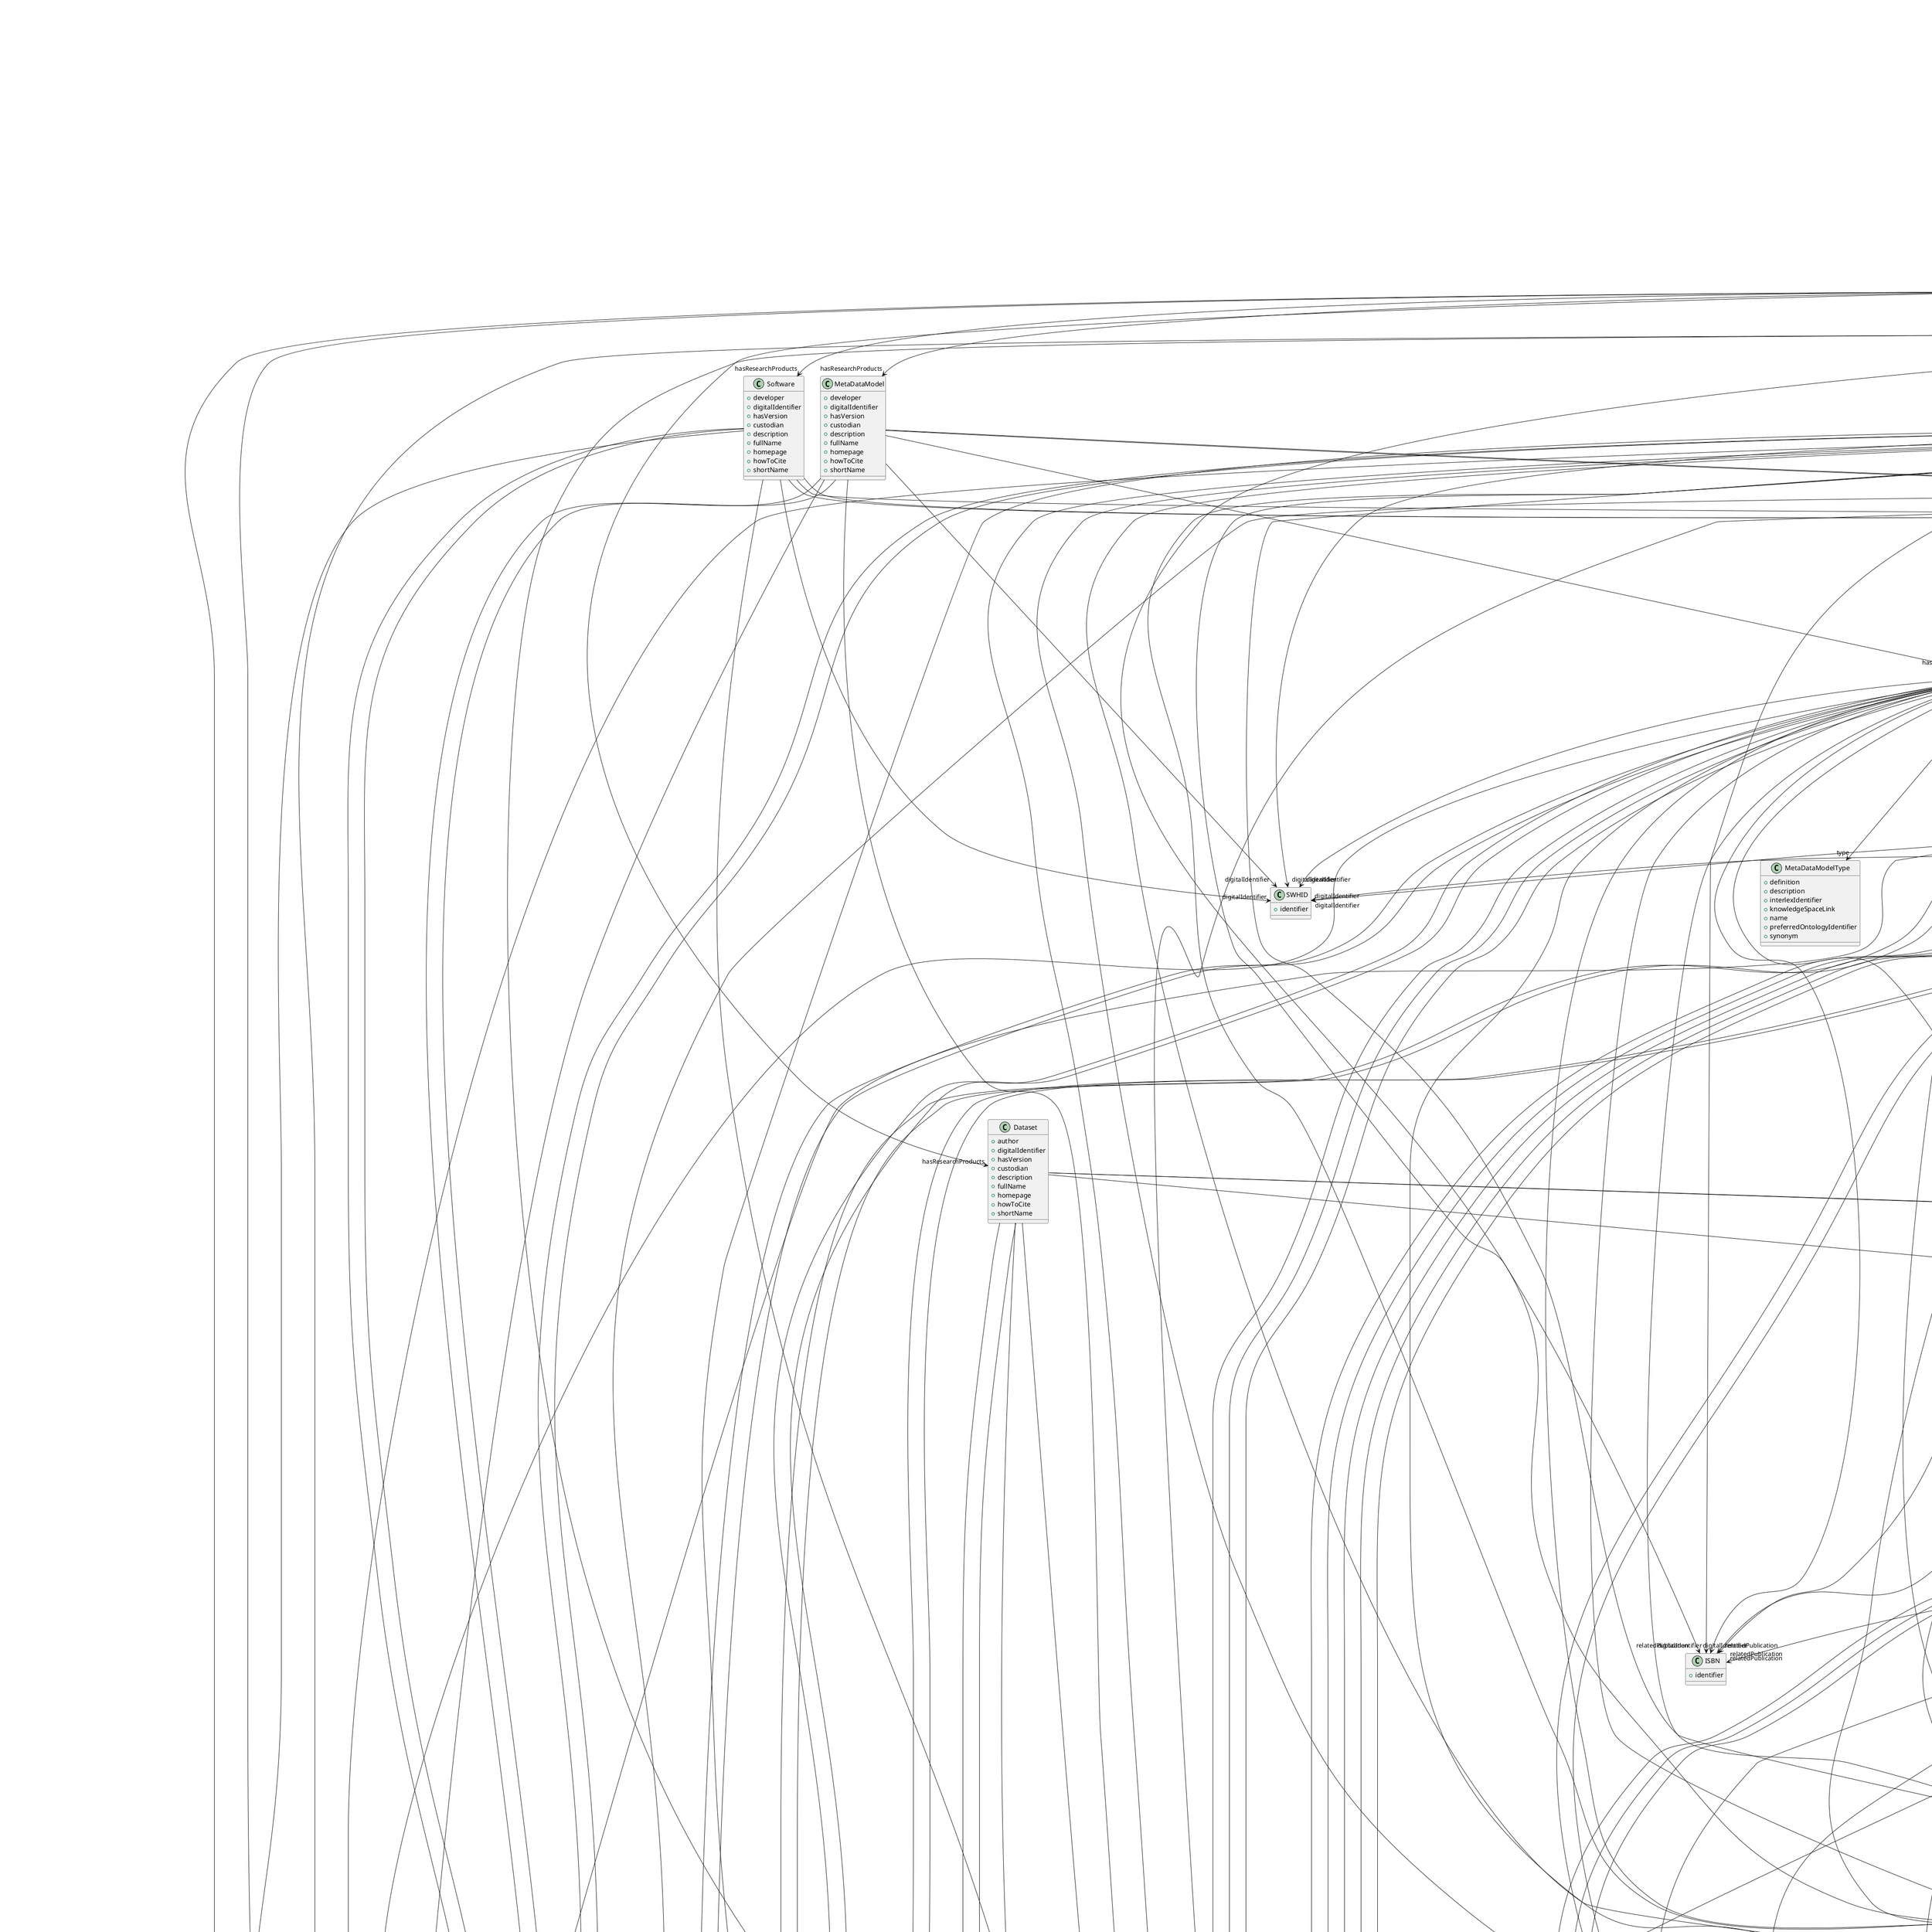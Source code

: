 @startuml

class BrainAtlasVersion {
+author
+coordinateSpace
+digitalIdentifier
+hasTerminologyVersion
+isAlternativeVersionOf
+isNewVersionOf
+license
+ontologyIdentifier

}
BrainAtlasVersion -d-> "author" Person
BrainAtlasVersion -d-> "author" Organization
BrainAtlasVersion -d-> "coordinateSpace" CommonCoordinateSpace
BrainAtlasVersion -d-> "digitalIdentifier" DOI
BrainAtlasVersion -d-> "digitalIdentifier" ISBN
BrainAtlasVersion -d-> "hasTerminologyVersion" ParcellationTerminologyVersion
BrainAtlasVersion -d-> "isAlternativeVersionOf" BrainAtlasVersion
BrainAtlasVersion -d-> "isNewVersionOf" BrainAtlasVersion
BrainAtlasVersion -d-> "license" License


class ParcellationTerminology {
+definedIn
+fullName
+hasEntity
+ontologyIdentifier
+shortName

}
ParcellationTerminology -d-> "definedIn" File
ParcellationTerminology -d-> "hasEntity" ParcellationEntity


class BrainAtlas {
+author
+digitalIdentifier
+hasTerminology
+hasVersion

}
BrainAtlas -d-> "author" Person
BrainAtlas -d-> "author" Organization
BrainAtlas -d-> "digitalIdentifier" DOI
BrainAtlas -d-> "digitalIdentifier" ISBN
BrainAtlas -d-> "hasTerminology" ParcellationTerminology
BrainAtlas -d-> "hasVersion" BrainAtlasVersion


class CommonCoordinateSpace {
+anatomicalAxesOrientation
+axesOrigin
+defaultImage
+digitalIdentifier
+fullName
+homepage
+howToCite
+nativeUnit
+ontologyIdentifier
+releaseDate
+shortName
+versionIdentifier

}
CommonCoordinateSpace -d-> "anatomicalAxesOrientation" AnatomicalAxesOrientation
CommonCoordinateSpace -d-> "axesOrigin" QuantitativeValue
CommonCoordinateSpace -d-> "defaultImage" File
CommonCoordinateSpace -d-> "digitalIdentifier" DOI
CommonCoordinateSpace -d-> "homepage" URL
CommonCoordinateSpace -d-> "nativeUnit" UnitOfMeasurement


class ParcellationEntity {
+hasParent
+hasVersion
+name
+ontologyIdentifier
+relatedUBERONTerm

}
ParcellationEntity -d-> "hasParent" ParcellationEntity
ParcellationEntity -d-> "hasVersion" ParcellationEntityVersion
ParcellationEntity -d-> "relatedUBERONTerm" UBERONParcellation


class AtlasAnnotation {
+bestViewPoint
+criteria
+criteriaQualityType
+displayColor
+inspiredBy
+internalIdentifier
+laterality
+lookupLabel
+visualizedIn

}
AtlasAnnotation -d-> "bestViewPoint" CoordinatePoint
AtlasAnnotation -d-> "criteria" ProtocolExecution
AtlasAnnotation -d-> "criteriaQualityType" CriteriaQualityType
AtlasAnnotation -d-> "inspiredBy" File
AtlasAnnotation -d-> "laterality" Laterality
AtlasAnnotation -d-> "visualizedIn" File


class ParcellationEntityVersion {
+hasAnnotation
+hasParent
+name
+ontologyIdentifier
+relationAssessment
+versionIdentifier
+versionInnovation

}
ParcellationEntityVersion -d-> "hasAnnotation" AtlasAnnotation
ParcellationEntityVersion -d-> "hasParent" ParcellationEntity
ParcellationEntityVersion -d-> "hasParent" ParcellationEntityVersion
ParcellationEntityVersion -d-> "relationAssessment" QualitativeRelationAssessment
ParcellationEntityVersion -d-> "relationAssessment" QuantitativeRelationAssessment


class ParcellationTerminologyVersion {
+definedIn
+fullName
+hasEntityVersion
+isAlternativeVersionOf
+isNewVersionOf
+ontologyIdentifier
+shortName
+versionIdentifier
+versionInnovation

}
ParcellationTerminologyVersion -d-> "definedIn" File
ParcellationTerminologyVersion -d-> "hasEntityVersion" ParcellationEntityVersion
ParcellationTerminologyVersion -d-> "isAlternativeVersionOf" ParcellationTerminologyVersion
ParcellationTerminologyVersion -d-> "isNewVersionOf" ParcellationTerminologyVersion


class CustomAnatomicalEntity {
+hasAnnotation
+name
+relatedUBERONTerm
+relationAssessment

}
CustomAnatomicalEntity -d-> "hasAnnotation" CustomAnnotation
CustomAnatomicalEntity -d-> "relatedUBERONTerm" UBERONParcellation
CustomAnatomicalEntity -d-> "relationAssessment" QualitativeRelationAssessment
CustomAnatomicalEntity -d-> "relationAssessment" QuantitativeRelationAssessment


class CustomAnnotation {
+bestViewPoint
+coordinateSpace
+criteria
+criteriaQualityType
+displayColor
+inspiredBy
+internalIdentifier
+laterality
+lookupLabel
+visualizedIn

}
CustomAnnotation -d-> "bestViewPoint" CoordinatePoint
CustomAnnotation -d-> "coordinateSpace" CommonCoordinateSpace
CustomAnnotation -d-> "coordinateSpace" CustomCoordinateSpace
CustomAnnotation -d-> "criteria" ProtocolExecution
CustomAnnotation -d-> "criteriaQualityType" CriteriaQualityType
CustomAnnotation -d-> "inspiredBy" File
CustomAnnotation -d-> "laterality" Laterality
CustomAnnotation -d-> "visualizedIn" File


class CustomCoordinateSpace {
+anatomicalAxesOrientation
+axesOrigin
+defaultImage
+name
+nativeUnit

}
CustomCoordinateSpace -d-> "anatomicalAxesOrientation" AnatomicalAxesOrientation
CustomCoordinateSpace -d-> "axesOrigin" QuantitativeValue
CustomCoordinateSpace -d-> "defaultImage" File
CustomCoordinateSpace -d-> "nativeUnit" UnitOfMeasurement


class QualitativeRelationAssessment {
+criteria
+inRelationTo
+qualitativeOverlap

}
QualitativeRelationAssessment -d-> "criteria" ProtocolExecution
QualitativeRelationAssessment -d-> "inRelationTo" ParcellationEntityVersion
QualitativeRelationAssessment -d-> "qualitativeOverlap" QualitativeOverlap


class CoordinatePoint {
+coordinates
+coordinateSpace

}
CoordinatePoint -d-> "coordinates" QuantitativeValue
CoordinatePoint -d-> "coordinateSpace" CommonCoordinateSpace
CoordinatePoint -d-> "coordinateSpace" CustomCoordinateSpace


class QuantitativeRelationAssessment {
+criteria
+inRelationTo
+quantitativeOverlap

}
QuantitativeRelationAssessment -d-> "criteria" ProtocolExecution
QuantitativeRelationAssessment -d-> "inRelationTo" ParcellationEntityVersion
QuantitativeRelationAssessment -d-> "quantitativeOverlap" QuantitativeValue
QuantitativeRelationAssessment -d-> "quantitativeOverlap" QuantitativeValueRange


class Technique {
+definition
+description
+interlexIdentifier
+knowledgeSpaceLink
+name
+preferredOntologyIdentifier
+synonym

}


class EthicsAssessment {
+definition
+description
+interlexIdentifier
+knowledgeSpaceLink
+name
+preferredOntologyIdentifier
+synonym

}


class OperatingDevice {
+definition
+description
+interlexIdentifier
+knowledgeSpaceLink
+name
+preferredOntologyIdentifier
+synonym

}


class ExperimentalApproach {
+definition
+description
+interlexIdentifier
+knowledgeSpaceLink
+name
+preferredOntologyIdentifier
+synonym

}


class TypeOfUncertainty {
+definition
+description
+interlexIdentifier
+knowledgeSpaceLink
+name
+preferredOntologyIdentifier
+synonym

}


class SoftwareFeature {
+definition
+description
+interlexIdentifier
+knowledgeSpaceLink
+name
+preferredOntologyIdentifier
+synonym

}


class Laterality {
+definition
+description
+interlexIdentifier
+knowledgeSpaceLink
+name
+preferredOntologyIdentifier
+synonym

}


class ModelAbstractionLevel {
+definition
+description
+interlexIdentifier
+knowledgeSpaceLink
+name
+preferredOntologyIdentifier
+synonym

}


class TissueSampleType {
+definition
+description
+interlexIdentifier
+knowledgeSpaceLink
+name
+preferredOntologyIdentifier
+synonym

}


class Phenotype {
+definition
+description
+interlexIdentifier
+knowledgeSpaceLink
+name
+preferredOntologyIdentifier
+synonym

}


class Species {
+definition
+description
+interlexIdentifier
+knowledgeSpaceLink
+name
+preferredOntologyIdentifier
+synonym

}


class ProgrammingLanguage {
+definition
+description
+interlexIdentifier
+knowledgeSpaceLink
+name
+preferredOntologyIdentifier
+synonym

}


class OperatingSystem {
+definition
+description
+interlexIdentifier
+knowledgeSpaceLink
+name
+preferredOntologyIdentifier
+synonym

}


class BiologicalSex {
+definition
+description
+interlexIdentifier
+knowledgeSpaceLink
+name
+preferredOntologyIdentifier
+synonym

}


class Organ {
+definition
+description
+interlexIdentifier
+knowledgeSpaceLink
+name
+preferredOntologyIdentifier
+synonym

}


class StimulusType {
+definition
+description
+interlexIdentifier
+knowledgeSpaceLink
+name
+preferredOntologyIdentifier
+synonym

}


class MetaDataModelType {
+definition
+description
+interlexIdentifier
+knowledgeSpaceLink
+name
+preferredOntologyIdentifier
+synonym

}


class FileRepositoryType {
+definition
+description
+interlexIdentifier
+knowledgeSpaceLink
+name
+preferredOntologyIdentifier
+synonym

}


class Terminology {
+definition
+description
+interlexIdentifier
+knowledgeSpaceLink
+name
+preferredOntologyIdentifier
+synonym

}


class Language {
+definition
+description
+interlexIdentifier
+knowledgeSpaceLink
+name
+preferredOntologyIdentifier
+synonym

}


class ModelScope {
+definition
+description
+interlexIdentifier
+knowledgeSpaceLink
+name
+preferredOntologyIdentifier
+synonym

}


class PreparationType {
+definition
+description
+interlexIdentifier
+knowledgeSpaceLink
+name
+preferredOntologyIdentifier
+synonym

}


class TermSuggestion {
+addExistingTerminology
+suggestNewTerminology
+definition
+description
+interlexIdentifier
+knowledgeSpaceLink
+name
+preferredOntologyIdentifier
+synonym

}
TermSuggestion -d-> "addExistingTerminology" Terminology


class FileBundleGrouping {
+definition
+description
+interlexIdentifier
+knowledgeSpaceLink
+name
+preferredOntologyIdentifier
+synonym

}


class Disease {
+definition
+description
+interlexIdentifier
+knowledgeSpaceLink
+name
+preferredOntologyIdentifier
+synonym

}


class DataType {
+definition
+description
+interlexIdentifier
+knowledgeSpaceLink
+name
+preferredOntologyIdentifier
+synonym

}


class Handedness {
+definition
+description
+interlexIdentifier
+knowledgeSpaceLink
+name
+preferredOntologyIdentifier
+synonym

}


class DiseaseModel {
+definition
+description
+interlexIdentifier
+knowledgeSpaceLink
+name
+preferredOntologyIdentifier
+synonym

}


class UnitOfMeasurement {
+definition
+description
+interlexIdentifier
+knowledgeSpaceLink
+name
+preferredOntologyIdentifier
+synonym

}


class ContributionType {
+definition
+description
+interlexIdentifier
+knowledgeSpaceLink
+name
+preferredOntologyIdentifier
+synonym

}


class Strain {
+identifier
+definition
+description
+interlexIdentifier
+knowledgeSpaceLink
+name
+preferredOntologyIdentifier
+synonym

}


class AnatomicalAxesOrientation {
+definition
+description
+interlexIdentifier
+knowledgeSpaceLink
+name
+preferredOntologyIdentifier
+synonym

}


class SemanticDataType {
+definition
+description
+interlexIdentifier
+knowledgeSpaceLink
+name
+preferredOntologyIdentifier
+synonym

}


class FileUsageRole {
+definition
+description
+interlexIdentifier
+knowledgeSpaceLink
+name
+preferredOntologyIdentifier
+synonym

}


class QualitativeOverlap {
+definition
+description
+interlexIdentifier
+knowledgeSpaceLink
+name
+preferredOntologyIdentifier
+synonym

}


class BiologicalOrder {
+definition
+description
+interlexIdentifier
+knowledgeSpaceLink
+name
+preferredOntologyIdentifier
+synonym

}


class StimulationApproach {
+definition
+description
+interlexIdentifier
+knowledgeSpaceLink
+name
+preferredOntologyIdentifier
+synonym

}


class UBERONParcellation {
+definition
+description
+interlexIdentifier
+knowledgeSpaceLink
+name
+preferredOntologyIdentifier
+synonym

}


class Service {
+definition
+description
+interlexIdentifier
+knowledgeSpaceLink
+name
+preferredOntologyIdentifier
+synonym

}


class SoftwareApplicationCategory {
+definition
+description
+interlexIdentifier
+knowledgeSpaceLink
+name
+preferredOntologyIdentifier
+synonym

}


class CellType {
+definition
+description
+interlexIdentifier
+knowledgeSpaceLink
+name
+preferredOntologyIdentifier
+synonym

}


class CriteriaQualityType {
+definition
+description
+interlexIdentifier
+knowledgeSpaceLink
+name
+preferredOntologyIdentifier
+synonym

}


class DeviceType {
+definition
+description
+interlexIdentifier
+knowledgeSpaceLink
+name
+preferredOntologyIdentifier
+synonym

}


class AgeCategory {
+definition
+description
+interlexIdentifier
+knowledgeSpaceLink
+name
+preferredOntologyIdentifier
+synonym

}


class ActionStatusType {
+definition
+description
+interlexIdentifier
+knowledgeSpaceLink
+name
+preferredOntologyIdentifier
+synonym

}


class ProductAccessibility {
+definition
+description
+interlexIdentifier
+knowledgeSpaceLink
+name
+preferredOntologyIdentifier
+synonym

}


class Affiliation {
+startDate
+endDate
+organization

}
Affiliation -d-> "organization" Organization


class Person {
+digitalIdentifier
+contactInformation
+familyName
+givenName
+affiliation

}
Person -d-> "digitalIdentifier" ORCID
Person -d-> "contactInformation" ContactInformation
Person -d-> "affiliation" Affiliation


class Organization {
+digitalIdentifier
+fullName
+hasParent
+homepage
+shortName

}
Organization -d-> "digitalIdentifier" GRIDID
Organization -d-> "digitalIdentifier" RORID
Organization -d-> "hasParent" Organization
Organization -d-> "homepage" URL


class ContactInformation {
+email

}


class Contribution {
+contributionType
+contributor

}
Contribution -d-> "contributionType" ContributionType
Contribution -d-> "contributor" Person
Contribution -d-> "contributor" Organization


class TissueSampleCollectionState {
+descendedFrom
+additionalRemarks
+age
+lookupLabel
+pathology
+weight

}
TissueSampleCollectionState -d-> "descendedFrom" SubjectGroupState
TissueSampleCollectionState -d-> "descendedFrom" SubjectState
TissueSampleCollectionState -d-> "descendedFrom" TissueSampleCollectionState
TissueSampleCollectionState -d-> "descendedFrom" TissueSampleState
TissueSampleCollectionState -d-> "age" QuantitativeValue
TissueSampleCollectionState -d-> "age" QuantitativeValueRange
TissueSampleCollectionState -d-> "pathology" Disease
TissueSampleCollectionState -d-> "pathology" DiseaseModel
TissueSampleCollectionState -d-> "weight" QuantitativeValue
TissueSampleCollectionState -d-> "weight" QuantitativeValueRange


class BehavioralProtocol {
+description
+name
+internalIdentifier
+stimulation

}
BehavioralProtocol -d-> "stimulation" Stimulation


class TissueSampleCollection {
+anatomicalLocation
+laterality
+origin
+studiedState
+type
+additionalRemarks
+biologicalSex
+internalIdentifier
+lookupLabel
+phenotype
+quantity
+species
+strain

}
TissueSampleCollection -d-> "anatomicalLocation" UBERONParcellation
TissueSampleCollection -d-> "anatomicalLocation" CustomAnatomicalEntity
TissueSampleCollection -d-> "anatomicalLocation" ParcellationEntity
TissueSampleCollection -d-> "anatomicalLocation" ParcellationEntityVersion
TissueSampleCollection -d-> "laterality" Laterality
TissueSampleCollection -d-> "origin" CellType
TissueSampleCollection -d-> "origin" Organ
TissueSampleCollection -d-> "studiedState" TissueSampleCollectionState
TissueSampleCollection -d-> "type" TissueSampleType
TissueSampleCollection -d-> "biologicalSex" BiologicalSex
TissueSampleCollection -d-> "phenotype" Phenotype
TissueSampleCollection -d-> "species" Species
TissueSampleCollection -d-> "strain" Strain


class Stimulation {
+stimulationApproach
+stimulusType

}
Stimulation -d-> "stimulationApproach" StimulationApproach
Stimulation -d-> "stimulusType" StimulusType


class ParameterSet {
+context
+relevantFor
+parameter

}
ParameterSet -d-> "relevantFor" Stimulation
ParameterSet -d-> "relevantFor" Technique
ParameterSet -d-> "parameter" NumericalParameter
ParameterSet -d-> "parameter" StringParameter


class SubjectGroupState {
+ageCategory
+handedness
+additionalRemarks
+age
+lookupLabel
+pathology
+weight

}
SubjectGroupState -d-> "ageCategory" AgeCategory
SubjectGroupState -d-> "handedness" Handedness
SubjectGroupState -d-> "age" QuantitativeValue
SubjectGroupState -d-> "age" QuantitativeValueRange
SubjectGroupState -d-> "pathology" Disease
SubjectGroupState -d-> "pathology" DiseaseModel
SubjectGroupState -d-> "weight" QuantitativeValue
SubjectGroupState -d-> "weight" QuantitativeValueRange


class ProtocolExecution {
+behavioralProtocol
+input
+isPartOf
+output
+preparationDesign
+protocol
+description
+endedAtTime
+lookupLabel
+parameterSet
+startedAtTime
+studyTarget

}
ProtocolExecution -d-> "behavioralProtocol" BehavioralProtocol
ProtocolExecution -d-> "input" File
ProtocolExecution -d-> "input" FileBundle
ProtocolExecution -d-> "input" SubjectGroupState
ProtocolExecution -d-> "input" SubjectState
ProtocolExecution -d-> "input" TissueSampleCollectionState
ProtocolExecution -d-> "input" TissueSampleState
ProtocolExecution -d-> "isPartOf" DatasetVersion
ProtocolExecution -d-> "output" File
ProtocolExecution -d-> "output" FileBundle
ProtocolExecution -d-> "output" SubjectGroupState
ProtocolExecution -d-> "output" SubjectState
ProtocolExecution -d-> "output" TissueSampleCollectionState
ProtocolExecution -d-> "output" TissueSampleState
ProtocolExecution -d-> "preparationDesign" PreparationType
ProtocolExecution -d-> "protocol" Protocol
ProtocolExecution -d-> "parameterSet" ParameterSet
ProtocolExecution -d-> "studyTarget" ParcellationEntity
ProtocolExecution -d-> "studyTarget" ParcellationEntityVersion
ProtocolExecution -d-> "studyTarget" CustomAnatomicalEntity
ProtocolExecution -d-> "studyTarget" Phenotype
ProtocolExecution -d-> "studyTarget" Species
ProtocolExecution -d-> "studyTarget" BiologicalSex
ProtocolExecution -d-> "studyTarget" Organ
ProtocolExecution -d-> "studyTarget" TermSuggestion
ProtocolExecution -d-> "studyTarget" Disease
ProtocolExecution -d-> "studyTarget" Handedness
ProtocolExecution -d-> "studyTarget" DiseaseModel
ProtocolExecution -d-> "studyTarget" Strain
ProtocolExecution -d-> "studyTarget" BiologicalOrder
ProtocolExecution -d-> "studyTarget" UBERONParcellation
ProtocolExecution -d-> "studyTarget" CellType


class TissueSample {
+isPartOf
+laterality
+origin
+studiedState
+anatomicalLocation
+type
+biologicalSex
+internalIdentifier
+lookupLabel
+phenotype
+species
+strain

}
TissueSample -d-> "isPartOf" TissueSampleCollection
TissueSample -d-> "laterality" Laterality
TissueSample -d-> "origin" CellType
TissueSample -d-> "origin" Organ
TissueSample -d-> "studiedState" TissueSampleState
TissueSample -d-> "anatomicalLocation" UBERONParcellation
TissueSample -d-> "anatomicalLocation" CustomAnatomicalEntity
TissueSample -d-> "anatomicalLocation" ParcellationEntity
TissueSample -d-> "anatomicalLocation" ParcellationEntityVersion
TissueSample -d-> "type" TissueSampleType
TissueSample -d-> "biologicalSex" BiologicalSex
TissueSample -d-> "phenotype" Phenotype
TissueSample -d-> "species" Species
TissueSample -d-> "strain" Strain


class SubjectGroup {
+studiedState
+additionalRemarks
+biologicalSex
+internalIdentifier
+lookupLabel
+phenotype
+quantity
+species
+strain

}
SubjectGroup -d-> "studiedState" SubjectGroupState
SubjectGroup -d-> "biologicalSex" BiologicalSex
SubjectGroup -d-> "phenotype" Phenotype
SubjectGroup -d-> "species" Species
SubjectGroup -d-> "strain" Strain


class StringParameter {
+name
+value

}


class TissueSampleState {
+descendedFrom
+additionalRemarks
+age
+lookupLabel
+pathology
+weight

}
TissueSampleState -d-> "descendedFrom" SubjectGroupState
TissueSampleState -d-> "descendedFrom" SubjectState
TissueSampleState -d-> "descendedFrom" TissueSampleCollectionState
TissueSampleState -d-> "descendedFrom" TissueSampleState
TissueSampleState -d-> "age" QuantitativeValue
TissueSampleState -d-> "age" QuantitativeValueRange
TissueSampleState -d-> "pathology" Disease
TissueSampleState -d-> "pathology" DiseaseModel
TissueSampleState -d-> "weight" QuantitativeValue
TissueSampleState -d-> "weight" QuantitativeValueRange


class SubjectState {
+ageCategory
+handedness
+additionalRemarks
+age
+lookupLabel
+pathology
+weight

}
SubjectState -d-> "ageCategory" AgeCategory
SubjectState -d-> "handedness" Handedness
SubjectState -d-> "age" QuantitativeValue
SubjectState -d-> "age" QuantitativeValueRange
SubjectState -d-> "pathology" Disease
SubjectState -d-> "pathology" DiseaseModel
SubjectState -d-> "weight" QuantitativeValue
SubjectState -d-> "weight" QuantitativeValueRange


class NumericalParameter {
+name
+value

}
NumericalParameter -d-> "value" QuantitativeValue
NumericalParameter -d-> "value" QuantitativeValueRange


class Protocol {
+description
+name
+stimulation
+technique

}
Protocol -d-> "stimulation" Stimulation
Protocol -d-> "technique" Technique


class Subject {
+isPartOf
+studiedState
+biologicalSex
+internalIdentifier
+lookupLabel
+phenotype
+species
+strain

}
Subject -d-> "isPartOf" SubjectGroup
Subject -d-> "studiedState" SubjectState
Subject -d-> "biologicalSex" BiologicalSex
Subject -d-> "phenotype" Phenotype
Subject -d-> "species" Species
Subject -d-> "strain" Strain


class FileRepository {
+contentTypePattern
+format
+hash
+hostedBy
+IRI
+name
+repositoryType
+storageSize
+structurePattern

}
FileRepository -d-> "contentTypePattern" ContentTypePattern
FileRepository -d-> "format" ContentType
FileRepository -d-> "hash" Hash
FileRepository -d-> "hostedBy" Organization
FileRepository -d-> "repositoryType" FileRepositoryType
FileRepository -d-> "storageSize" QuantitativeValue
FileRepository -d-> "structurePattern" FileRepositoryStructure


class FileBundle {
+content
+descendedFrom
+format
+groupingType
+hash
+isPartOf
+name
+storageSize

}
FileBundle -d-> "descendedFrom" Technique
FileBundle -d-> "descendedFrom" TissueSampleCollectionState
FileBundle -d-> "descendedFrom" BehavioralProtocol
FileBundle -d-> "descendedFrom" SubjectGroupState
FileBundle -d-> "descendedFrom" TissueSampleState
FileBundle -d-> "descendedFrom" SubjectState
FileBundle -d-> "descendedFrom" FileBundle
FileBundle -d-> "descendedFrom" File
FileBundle -d-> "format" ContentType
FileBundle -d-> "groupingType" FileBundleGrouping
FileBundle -d-> "hash" Hash
FileBundle -d-> "isPartOf" FileBundle
FileBundle -d-> "isPartOf" FileRepository
FileBundle -d-> "storageSize" QuantitativeValue


class ContentTypePattern {
+contentType
+lookupLabel
+regex

}
ContentTypePattern -d-> "contentType" ContentType


class FilePathPattern {
+groupingType
+regex

}
FilePathPattern -d-> "groupingType" FileBundleGrouping


class Hash {
+algorithm
+digest

}


class ServiceLink {
+dataLocation
+name
+openDataIn
+service

}
ServiceLink -d-> "dataLocation" File
ServiceLink -d-> "dataLocation" FileBundle
ServiceLink -d-> "dataLocation" AtlasAnnotation
ServiceLink -d-> "openDataIn" URL
ServiceLink -d-> "service" Service


class FileRepositoryStructure {
+filePathPattern
+lookupLabel

}
FileRepositoryStructure -d-> "filePathPattern" FilePathPattern


class Copyright {
+holder
+year

}
Copyright -d-> "holder" Person
Copyright -d-> "holder" Organization


class File {
+content
+fileRepository
+dataType
+format
+hash
+IRI
+isPartOf
+name
+specialUsageRole
+storageSize

}
File -d-> "fileRepository" FileRepository
File -d-> "dataType" DataType
File -d-> "format" ContentType
File -d-> "hash" Hash
File -d-> "isPartOf" FileBundle
File -d-> "specialUsageRole" FileUsageRole
File -d-> "storageSize" QuantitativeValue


class ContentType {
+fileExtension
+dataType
+description
+relatedMediaType
+name
+specification
+synonym

}
ContentType -d-> "dataType" DataType


class License {
+fullName
+legalCode
+shortName
+webpage

}


class URL {
+URL

}


class QuantitativeValue {
+value
+uncertainty
+typeOfUncertainty
+unit

}
QuantitativeValue -d-> "typeOfUncertainty" TypeOfUncertainty
QuantitativeValue -d-> "unit" UnitOfMeasurement


class QuantitativeValueRange {
+maxValue
+maxValueUnit
+minValue
+minValueUnit

}
QuantitativeValueRange -d-> "maxValueUnit" UnitOfMeasurement
QuantitativeValueRange -d-> "minValueUnit" UnitOfMeasurement


class RORID {
+identifier

}


class DOI {
+identifier

}


class Funding {
+acknowledgement
+awardNumber
+awardTitle
+funder

}
Funding -d-> "funder" Person
Funding -d-> "funder" Organization


class GRIDID {
+identifier

}


class ISBN {
+identifier

}


class SWHID {
+identifier

}


class ORCID {
+identifier

}


class MetaDataModelVersion {
+developer
+digitalIdentifier
+isAlternativeVersionOf
+isNewVersionOf
+license
+serializationFormat
+specificationFormat
+type
+accessibility
+copyright
+custodian
+description
+fullDocumentation
+fullName
+funding
+homepage
+howToCite
+keyword
+otherContribution
+relatedPublication
+releaseDate
+repository
+shortName
+supportChannel
+versionIdentifier
+versionInnovation

}
MetaDataModelVersion -d-> "developer" Person
MetaDataModelVersion -d-> "developer" Organization
MetaDataModelVersion -d-> "digitalIdentifier" DOI
MetaDataModelVersion -d-> "digitalIdentifier" SWHID
MetaDataModelVersion -d-> "isAlternativeVersionOf" MetaDataModelVersion
MetaDataModelVersion -d-> "isNewVersionOf" MetaDataModelVersion
MetaDataModelVersion -d-> "license" License
MetaDataModelVersion -d-> "serializationFormat" ContentType
MetaDataModelVersion -d-> "specificationFormat" ContentType
MetaDataModelVersion -d-> "type" MetaDataModelType
MetaDataModelVersion -d-> "accessibility" ProductAccessibility
MetaDataModelVersion -d-> "copyright" Copyright
MetaDataModelVersion -d-> "custodian" Person
MetaDataModelVersion -d-> "custodian" Organization
MetaDataModelVersion -d-> "fullDocumentation" DOI
MetaDataModelVersion -d-> "fullDocumentation" File
MetaDataModelVersion -d-> "fullDocumentation" URL
MetaDataModelVersion -d-> "funding" Funding
MetaDataModelVersion -d-> "homepage" URL
MetaDataModelVersion -d-> "keyword" ParcellationEntity
MetaDataModelVersion -d-> "keyword" ParcellationEntityVersion
MetaDataModelVersion -d-> "keyword" CustomAnatomicalEntity
MetaDataModelVersion -d-> "keyword" Phenotype
MetaDataModelVersion -d-> "keyword" Species
MetaDataModelVersion -d-> "keyword" BiologicalSex
MetaDataModelVersion -d-> "keyword" Organ
MetaDataModelVersion -d-> "keyword" TermSuggestion
MetaDataModelVersion -d-> "keyword" Disease
MetaDataModelVersion -d-> "keyword" Handedness
MetaDataModelVersion -d-> "keyword" DiseaseModel
MetaDataModelVersion -d-> "keyword" Strain
MetaDataModelVersion -d-> "keyword" BiologicalOrder
MetaDataModelVersion -d-> "keyword" UBERONParcellation
MetaDataModelVersion -d-> "keyword" CellType
MetaDataModelVersion -d-> "otherContribution" Contribution
MetaDataModelVersion -d-> "relatedPublication" DOI
MetaDataModelVersion -d-> "relatedPublication" ISBN
MetaDataModelVersion -d-> "repository" FileRepository


class Software {
+developer
+digitalIdentifier
+hasVersion
+custodian
+description
+fullName
+homepage
+howToCite
+shortName

}
Software -d-> "developer" Person
Software -d-> "developer" Organization
Software -d-> "digitalIdentifier" DOI
Software -d-> "digitalIdentifier" SWHID
Software -d-> "hasVersion" SoftwareVersion
Software -d-> "custodian" Person
Software -d-> "custodian" Organization
Software -d-> "homepage" URL


class Project {
+description
+fullName
+hasResearchProducts
+homepage
+coordinator
+shortName

}
Project -d-> "hasResearchProducts" Dataset
Project -d-> "hasResearchProducts" DatasetVersion
Project -d-> "hasResearchProducts" MetaDataModel
Project -d-> "hasResearchProducts" MetaDataModelVersion
Project -d-> "hasResearchProducts" Model
Project -d-> "hasResearchProducts" ModelVersion
Project -d-> "hasResearchProducts" Software
Project -d-> "hasResearchProducts" SoftwareVersion
Project -d-> "homepage" URL
Project -d-> "coordinator" Person
Project -d-> "coordinator" Organization


class Dataset {
+author
+digitalIdentifier
+hasVersion
+custodian
+description
+fullName
+homepage
+howToCite
+shortName

}
Dataset -d-> "author" Person
Dataset -d-> "author" Organization
Dataset -d-> "digitalIdentifier" DOI
Dataset -d-> "hasVersion" DatasetVersion
Dataset -d-> "custodian" Person
Dataset -d-> "custodian" Organization
Dataset -d-> "homepage" URL


class DatasetVersion {
+author
+behavioralProtocol
+digitalIdentifier
+ethicsAssessment
+experimentalApproach
+inputData
+isAlternativeVersionOf
+isNewVersionOf
+license
+preparationDesign
+studiedSpecimen
+technique
+dataType
+studyTarget
+accessibility
+copyright
+custodian
+description
+fullDocumentation
+fullName
+funding
+homepage
+howToCite
+keyword
+otherContribution
+relatedPublication
+releaseDate
+repository
+shortName
+supportChannel
+versionIdentifier
+versionInnovation

}
DatasetVersion -d-> "author" Person
DatasetVersion -d-> "author" Organization
DatasetVersion -d-> "behavioralProtocol" BehavioralProtocol
DatasetVersion -d-> "digitalIdentifier" DOI
DatasetVersion -d-> "ethicsAssessment" EthicsAssessment
DatasetVersion -d-> "experimentalApproach" ExperimentalApproach
DatasetVersion -d-> "inputData" DOI
DatasetVersion -d-> "inputData" File
DatasetVersion -d-> "inputData" FileBundle
DatasetVersion -d-> "isAlternativeVersionOf" DatasetVersion
DatasetVersion -d-> "isNewVersionOf" DatasetVersion
DatasetVersion -d-> "license" License
DatasetVersion -d-> "preparationDesign" PreparationType
DatasetVersion -d-> "studiedSpecimen" Subject
DatasetVersion -d-> "studiedSpecimen" SubjectGroup
DatasetVersion -d-> "studiedSpecimen" TissueSample
DatasetVersion -d-> "studiedSpecimen" TissueSampleCollection
DatasetVersion -d-> "technique" Technique
DatasetVersion -d-> "dataType" SemanticDataType
DatasetVersion -d-> "studyTarget" ParcellationEntity
DatasetVersion -d-> "studyTarget" ParcellationEntityVersion
DatasetVersion -d-> "studyTarget" CustomAnatomicalEntity
DatasetVersion -d-> "studyTarget" Phenotype
DatasetVersion -d-> "studyTarget" Species
DatasetVersion -d-> "studyTarget" BiologicalSex
DatasetVersion -d-> "studyTarget" Organ
DatasetVersion -d-> "studyTarget" TermSuggestion
DatasetVersion -d-> "studyTarget" Disease
DatasetVersion -d-> "studyTarget" Handedness
DatasetVersion -d-> "studyTarget" DiseaseModel
DatasetVersion -d-> "studyTarget" Strain
DatasetVersion -d-> "studyTarget" BiologicalOrder
DatasetVersion -d-> "studyTarget" UBERONParcellation
DatasetVersion -d-> "studyTarget" CellType
DatasetVersion -d-> "accessibility" ProductAccessibility
DatasetVersion -d-> "copyright" Copyright
DatasetVersion -d-> "custodian" Person
DatasetVersion -d-> "custodian" Organization
DatasetVersion -d-> "fullDocumentation" DOI
DatasetVersion -d-> "fullDocumentation" File
DatasetVersion -d-> "fullDocumentation" URL
DatasetVersion -d-> "funding" Funding
DatasetVersion -d-> "homepage" URL
DatasetVersion -d-> "keyword" ParcellationEntity
DatasetVersion -d-> "keyword" ParcellationEntityVersion
DatasetVersion -d-> "keyword" CustomAnatomicalEntity
DatasetVersion -d-> "keyword" Phenotype
DatasetVersion -d-> "keyword" Species
DatasetVersion -d-> "keyword" BiologicalSex
DatasetVersion -d-> "keyword" Organ
DatasetVersion -d-> "keyword" TermSuggestion
DatasetVersion -d-> "keyword" Disease
DatasetVersion -d-> "keyword" Handedness
DatasetVersion -d-> "keyword" DiseaseModel
DatasetVersion -d-> "keyword" Strain
DatasetVersion -d-> "keyword" BiologicalOrder
DatasetVersion -d-> "keyword" UBERONParcellation
DatasetVersion -d-> "keyword" CellType
DatasetVersion -d-> "otherContribution" Contribution
DatasetVersion -d-> "relatedPublication" DOI
DatasetVersion -d-> "relatedPublication" ISBN
DatasetVersion -d-> "repository" FileRepository


class Model {
+abstractionLevel
+developer
+digitalIdentifier
+hasVersion
+scope
+studyTarget
+custodian
+description
+fullName
+homepage
+howToCite
+shortName

}
Model -d-> "abstractionLevel" ModelAbstractionLevel
Model -d-> "developer" Person
Model -d-> "developer" Organization
Model -d-> "digitalIdentifier" DOI
Model -d-> "digitalIdentifier" SWHID
Model -d-> "hasVersion" ModelVersion
Model -d-> "scope" ModelScope
Model -d-> "studyTarget" ParcellationEntity
Model -d-> "studyTarget" ParcellationEntityVersion
Model -d-> "studyTarget" CustomAnatomicalEntity
Model -d-> "studyTarget" Phenotype
Model -d-> "studyTarget" Species
Model -d-> "studyTarget" BiologicalSex
Model -d-> "studyTarget" Organ
Model -d-> "studyTarget" TermSuggestion
Model -d-> "studyTarget" Disease
Model -d-> "studyTarget" Handedness
Model -d-> "studyTarget" DiseaseModel
Model -d-> "studyTarget" Strain
Model -d-> "studyTarget" BiologicalOrder
Model -d-> "studyTarget" UBERONParcellation
Model -d-> "studyTarget" CellType
Model -d-> "custodian" Person
Model -d-> "custodian" Organization
Model -d-> "homepage" URL


class ModelVersion {
+developer
+digitalIdentifier
+format
+inputData
+isAlternativeVersionOf
+isNewVersionOf
+license
+outputData
+accessibility
+copyright
+custodian
+description
+fullDocumentation
+fullName
+funding
+homepage
+howToCite
+keyword
+otherContribution
+relatedPublication
+releaseDate
+repository
+shortName
+supportChannel
+versionIdentifier
+versionInnovation

}
ModelVersion -d-> "developer" Person
ModelVersion -d-> "developer" Organization
ModelVersion -d-> "digitalIdentifier" DOI
ModelVersion -d-> "digitalIdentifier" SWHID
ModelVersion -d-> "format" ContentType
ModelVersion -d-> "inputData" DOI
ModelVersion -d-> "inputData" File
ModelVersion -d-> "inputData" FileBundle
ModelVersion -d-> "isAlternativeVersionOf" ModelVersion
ModelVersion -d-> "isNewVersionOf" ModelVersion
ModelVersion -d-> "license" License
ModelVersion -d-> "outputData" DOI
ModelVersion -d-> "outputData" File
ModelVersion -d-> "outputData" FileBundle
ModelVersion -d-> "accessibility" ProductAccessibility
ModelVersion -d-> "copyright" Copyright
ModelVersion -d-> "custodian" Person
ModelVersion -d-> "custodian" Organization
ModelVersion -d-> "fullDocumentation" DOI
ModelVersion -d-> "fullDocumentation" File
ModelVersion -d-> "fullDocumentation" URL
ModelVersion -d-> "funding" Funding
ModelVersion -d-> "homepage" URL
ModelVersion -d-> "keyword" ParcellationEntity
ModelVersion -d-> "keyword" ParcellationEntityVersion
ModelVersion -d-> "keyword" CustomAnatomicalEntity
ModelVersion -d-> "keyword" Phenotype
ModelVersion -d-> "keyword" Species
ModelVersion -d-> "keyword" BiologicalSex
ModelVersion -d-> "keyword" Organ
ModelVersion -d-> "keyword" TermSuggestion
ModelVersion -d-> "keyword" Disease
ModelVersion -d-> "keyword" Handedness
ModelVersion -d-> "keyword" DiseaseModel
ModelVersion -d-> "keyword" Strain
ModelVersion -d-> "keyword" BiologicalOrder
ModelVersion -d-> "keyword" UBERONParcellation
ModelVersion -d-> "keyword" CellType
ModelVersion -d-> "otherContribution" Contribution
ModelVersion -d-> "relatedPublication" DOI
ModelVersion -d-> "relatedPublication" ISBN
ModelVersion -d-> "repository" FileRepository


class SoftwareVersion {
+applicationCategory
+developer
+device
+digitalIdentifier
+feature
+requirement
+inputFormat
+isAlternativeVersionOf
+isNewVersionOf
+language
+license
+operatingSystem
+outputFormat
+programmingLanguage
+accessibility
+copyright
+custodian
+description
+fullDocumentation
+fullName
+funding
+homepage
+howToCite
+keyword
+otherContribution
+relatedPublication
+releaseDate
+repository
+shortName
+supportChannel
+versionIdentifier
+versionInnovation

}
SoftwareVersion -d-> "applicationCategory" SoftwareApplicationCategory
SoftwareVersion -d-> "developer" Person
SoftwareVersion -d-> "developer" Organization
SoftwareVersion -d-> "device" OperatingDevice
SoftwareVersion -d-> "digitalIdentifier" DOI
SoftwareVersion -d-> "digitalIdentifier" SWHID
SoftwareVersion -d-> "feature" SoftwareFeature
SoftwareVersion -d-> "inputFormat" ContentType
SoftwareVersion -d-> "isAlternativeVersionOf" SoftwareVersion
SoftwareVersion -d-> "isNewVersionOf" SoftwareVersion
SoftwareVersion -d-> "language" Language
SoftwareVersion -d-> "license" License
SoftwareVersion -d-> "operatingSystem" OperatingSystem
SoftwareVersion -d-> "outputFormat" ContentType
SoftwareVersion -d-> "programmingLanguage" ProgrammingLanguage
SoftwareVersion -d-> "accessibility" ProductAccessibility
SoftwareVersion -d-> "copyright" Copyright
SoftwareVersion -d-> "custodian" Person
SoftwareVersion -d-> "custodian" Organization
SoftwareVersion -d-> "fullDocumentation" DOI
SoftwareVersion -d-> "fullDocumentation" File
SoftwareVersion -d-> "fullDocumentation" URL
SoftwareVersion -d-> "funding" Funding
SoftwareVersion -d-> "homepage" URL
SoftwareVersion -d-> "keyword" ParcellationEntity
SoftwareVersion -d-> "keyword" ParcellationEntityVersion
SoftwareVersion -d-> "keyword" CustomAnatomicalEntity
SoftwareVersion -d-> "keyword" Phenotype
SoftwareVersion -d-> "keyword" Species
SoftwareVersion -d-> "keyword" BiologicalSex
SoftwareVersion -d-> "keyword" Organ
SoftwareVersion -d-> "keyword" TermSuggestion
SoftwareVersion -d-> "keyword" Disease
SoftwareVersion -d-> "keyword" Handedness
SoftwareVersion -d-> "keyword" DiseaseModel
SoftwareVersion -d-> "keyword" Strain
SoftwareVersion -d-> "keyword" BiologicalOrder
SoftwareVersion -d-> "keyword" UBERONParcellation
SoftwareVersion -d-> "keyword" CellType
SoftwareVersion -d-> "otherContribution" Contribution
SoftwareVersion -d-> "relatedPublication" DOI
SoftwareVersion -d-> "relatedPublication" ISBN
SoftwareVersion -d-> "repository" FileRepository


class MetaDataModel {
+developer
+digitalIdentifier
+hasVersion
+custodian
+description
+fullName
+homepage
+howToCite
+shortName

}
MetaDataModel -d-> "developer" Person
MetaDataModel -d-> "developer" Organization
MetaDataModel -d-> "digitalIdentifier" DOI
MetaDataModel -d-> "digitalIdentifier" SWHID
MetaDataModel -d-> "hasVersion" MetaDataModelVersion
MetaDataModel -d-> "custodian" Person
MetaDataModel -d-> "custodian" Organization
MetaDataModel -d-> "homepage" URL


class Environment {
+name
+hardware
+configuration
+software
+description

}
Environment -d-> "hardware" HardwareSystem
Environment -d-> "configuration" ParameterSet
Environment -d-> "software" SoftwareVersion


class HardwareSystem {
+name
+version
+description

}


class Optimization {
+input
+output
+environment
+launchConfiguration
+startedBy
+wasInformedBy
+status
+resourceUsage
+tags

}
Optimization -d-> "input" FileBundle
Optimization -d-> "input" File
Optimization -d-> "input" SoftwareVersion
Optimization -d-> "output" FileBundle
Optimization -d-> "output" File
Optimization -d-> "environment" Environment
Optimization -d-> "launchConfiguration" LaunchConfiguration
Optimization -d-> "startedBy" Person
Optimization -d-> "startedBy" SoftwareAgent
Optimization -d-> "wasInformedBy" Computation
Optimization -d-> "status" ActionStatusType
Optimization -d-> "resourceUsage" QuantitativeValue
Optimization -d-> "resourceUsage" QuantitativeValueRange


class Visualization {
+input
+output
+environment
+launchConfiguration
+startedBy
+wasInformedBy
+status
+resourceUsage
+tags

}
Visualization -d-> "input" FileBundle
Visualization -d-> "input" File
Visualization -d-> "input" SoftwareVersion
Visualization -d-> "output" FileBundle
Visualization -d-> "output" File
Visualization -d-> "environment" Environment
Visualization -d-> "launchConfiguration" LaunchConfiguration
Visualization -d-> "startedBy" Person
Visualization -d-> "startedBy" SoftwareAgent
Visualization -d-> "wasInformedBy" Computation
Visualization -d-> "status" ActionStatusType
Visualization -d-> "resourceUsage" QuantitativeValue
Visualization -d-> "resourceUsage" QuantitativeValueRange


class DataAnalysis {
+input
+output
+environment
+launchConfiguration
+startedBy
+wasInformedBy
+status
+resourceUsage
+tags

}
DataAnalysis -d-> "input" FileBundle
DataAnalysis -d-> "input" File
DataAnalysis -d-> "input" SoftwareVersion
DataAnalysis -d-> "output" FileBundle
DataAnalysis -d-> "output" File
DataAnalysis -d-> "environment" Environment
DataAnalysis -d-> "launchConfiguration" LaunchConfiguration
DataAnalysis -d-> "startedBy" Person
DataAnalysis -d-> "startedBy" SoftwareAgent
DataAnalysis -d-> "wasInformedBy" Computation
DataAnalysis -d-> "status" ActionStatusType
DataAnalysis -d-> "resourceUsage" QuantitativeValue
DataAnalysis -d-> "resourceUsage" QuantitativeValueRange


class SoftwareAgent {
+name
+software
+environment

}
SoftwareAgent -d-> "software" SoftwareVersion
SoftwareAgent -d-> "environment" Environment


class WorkflowExecution {
+stages
+startedBy

}
WorkflowExecution -d-> "stages" DataAnalysis
WorkflowExecution -d-> "stages" Optimization
WorkflowExecution -d-> "stages" Simulation
WorkflowExecution -d-> "stages" Visualization
WorkflowExecution -d-> "startedBy" Person
WorkflowExecution -d-> "startedBy" SoftwareAgent


class LaunchConfiguration {
+description
+name
+executable
+arguments
+environmentVariables

}
LaunchConfiguration -d-> "environmentVariables" ParameterSet


class Simulation {
+input
+output
+environment
+launchConfiguration
+startedBy
+wasInformedBy
+status
+resourceUsage
+tags

}
Simulation -d-> "input" FileBundle
Simulation -d-> "input" File
Simulation -d-> "input" SoftwareVersion
Simulation -d-> "output" FileBundle
Simulation -d-> "output" File
Simulation -d-> "environment" Environment
Simulation -d-> "launchConfiguration" LaunchConfiguration
Simulation -d-> "startedBy" Person
Simulation -d-> "startedBy" SoftwareAgent
Simulation -d-> "wasInformedBy" Computation
Simulation -d-> "status" ActionStatusType
Simulation -d-> "resourceUsage" QuantitativeValue
Simulation -d-> "resourceUsage" QuantitativeValueRange


@enduml